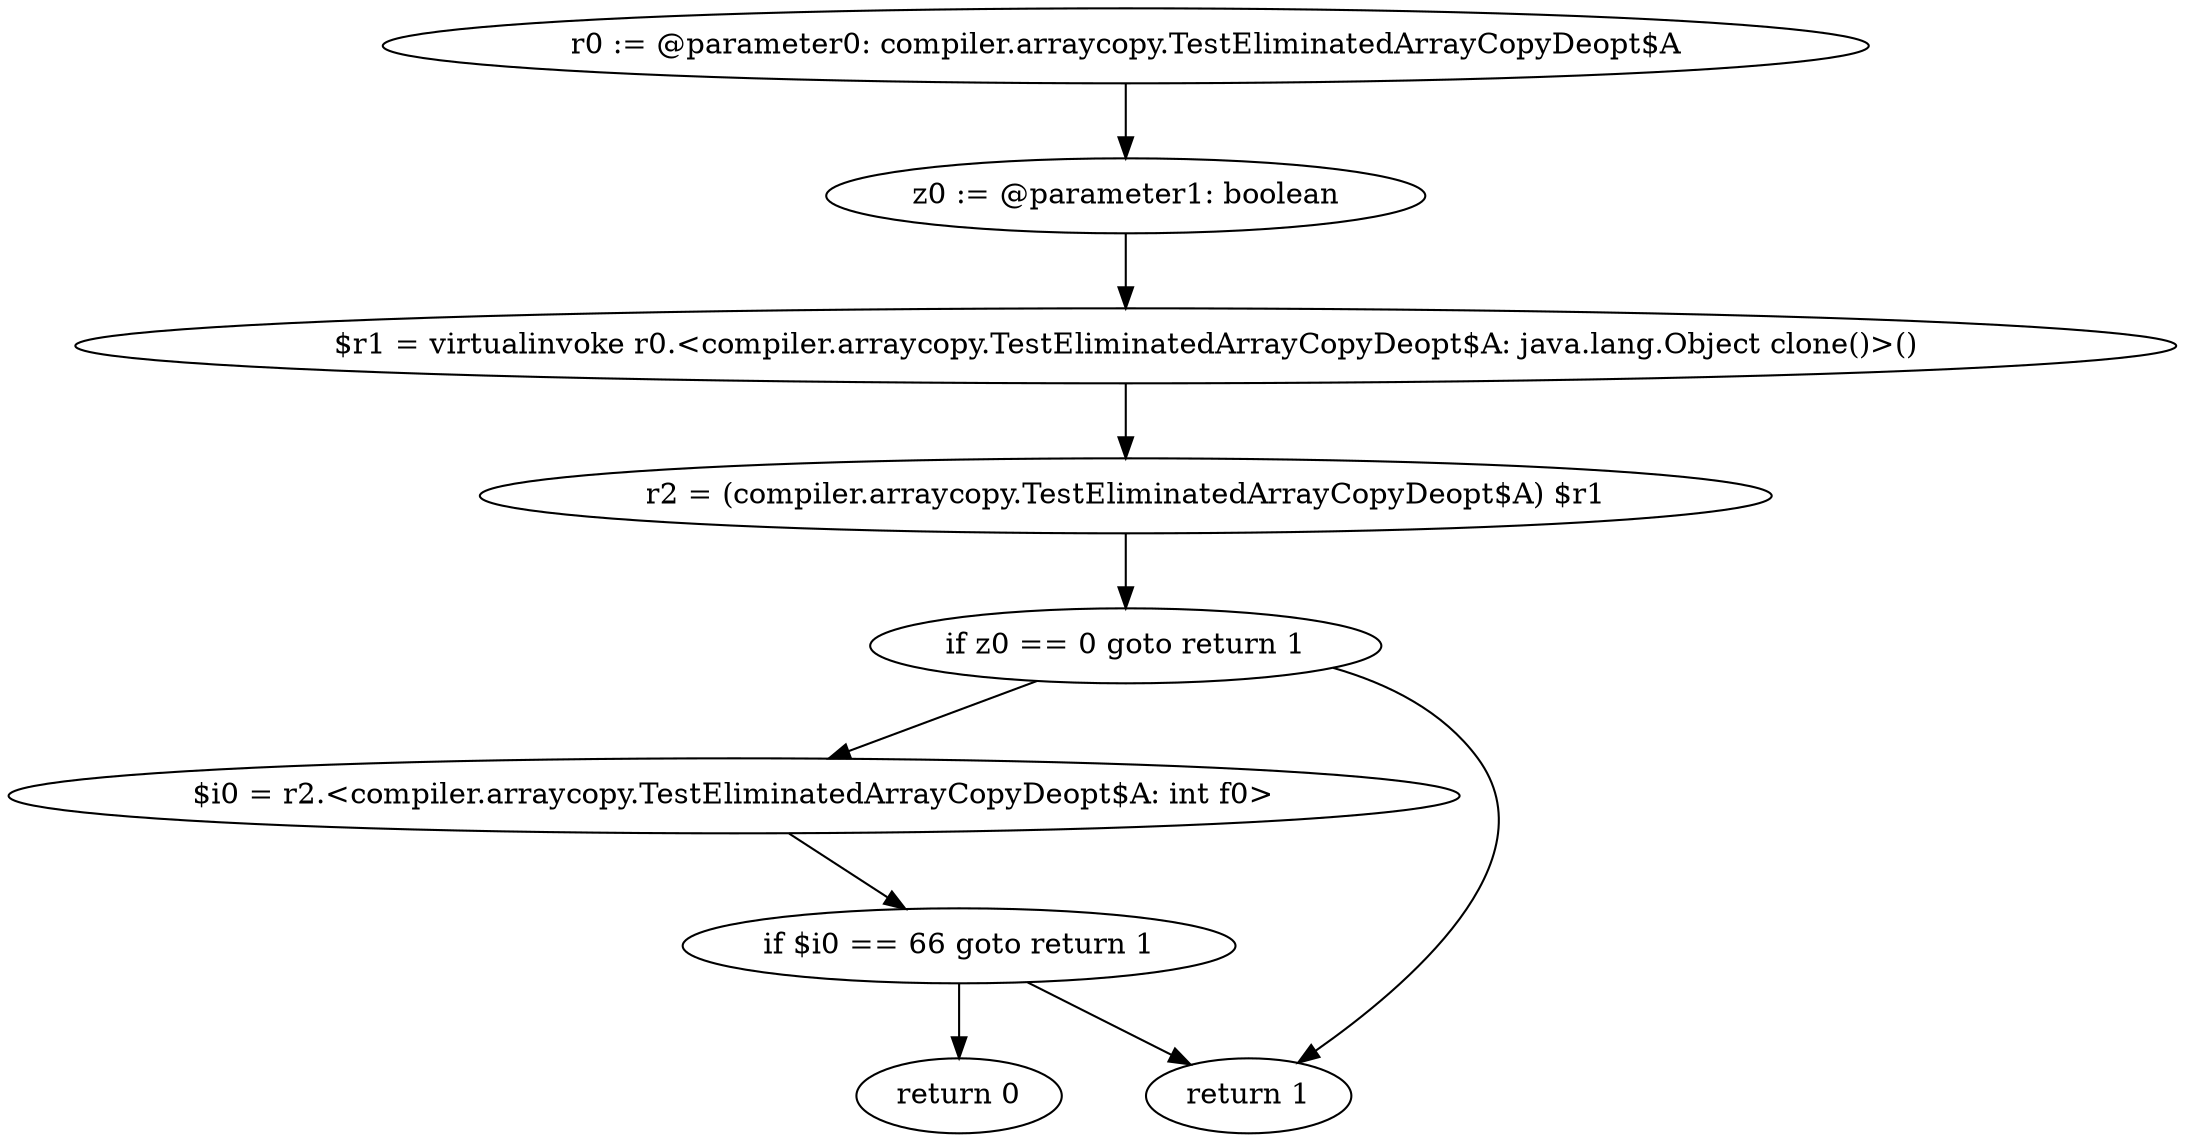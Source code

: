 digraph "unitGraph" {
    "r0 := @parameter0: compiler.arraycopy.TestEliminatedArrayCopyDeopt$A"
    "z0 := @parameter1: boolean"
    "$r1 = virtualinvoke r0.<compiler.arraycopy.TestEliminatedArrayCopyDeopt$A: java.lang.Object clone()>()"
    "r2 = (compiler.arraycopy.TestEliminatedArrayCopyDeopt$A) $r1"
    "if z0 == 0 goto return 1"
    "$i0 = r2.<compiler.arraycopy.TestEliminatedArrayCopyDeopt$A: int f0>"
    "if $i0 == 66 goto return 1"
    "return 0"
    "return 1"
    "r0 := @parameter0: compiler.arraycopy.TestEliminatedArrayCopyDeopt$A"->"z0 := @parameter1: boolean";
    "z0 := @parameter1: boolean"->"$r1 = virtualinvoke r0.<compiler.arraycopy.TestEliminatedArrayCopyDeopt$A: java.lang.Object clone()>()";
    "$r1 = virtualinvoke r0.<compiler.arraycopy.TestEliminatedArrayCopyDeopt$A: java.lang.Object clone()>()"->"r2 = (compiler.arraycopy.TestEliminatedArrayCopyDeopt$A) $r1";
    "r2 = (compiler.arraycopy.TestEliminatedArrayCopyDeopt$A) $r1"->"if z0 == 0 goto return 1";
    "if z0 == 0 goto return 1"->"$i0 = r2.<compiler.arraycopy.TestEliminatedArrayCopyDeopt$A: int f0>";
    "if z0 == 0 goto return 1"->"return 1";
    "$i0 = r2.<compiler.arraycopy.TestEliminatedArrayCopyDeopt$A: int f0>"->"if $i0 == 66 goto return 1";
    "if $i0 == 66 goto return 1"->"return 0";
    "if $i0 == 66 goto return 1"->"return 1";
}
